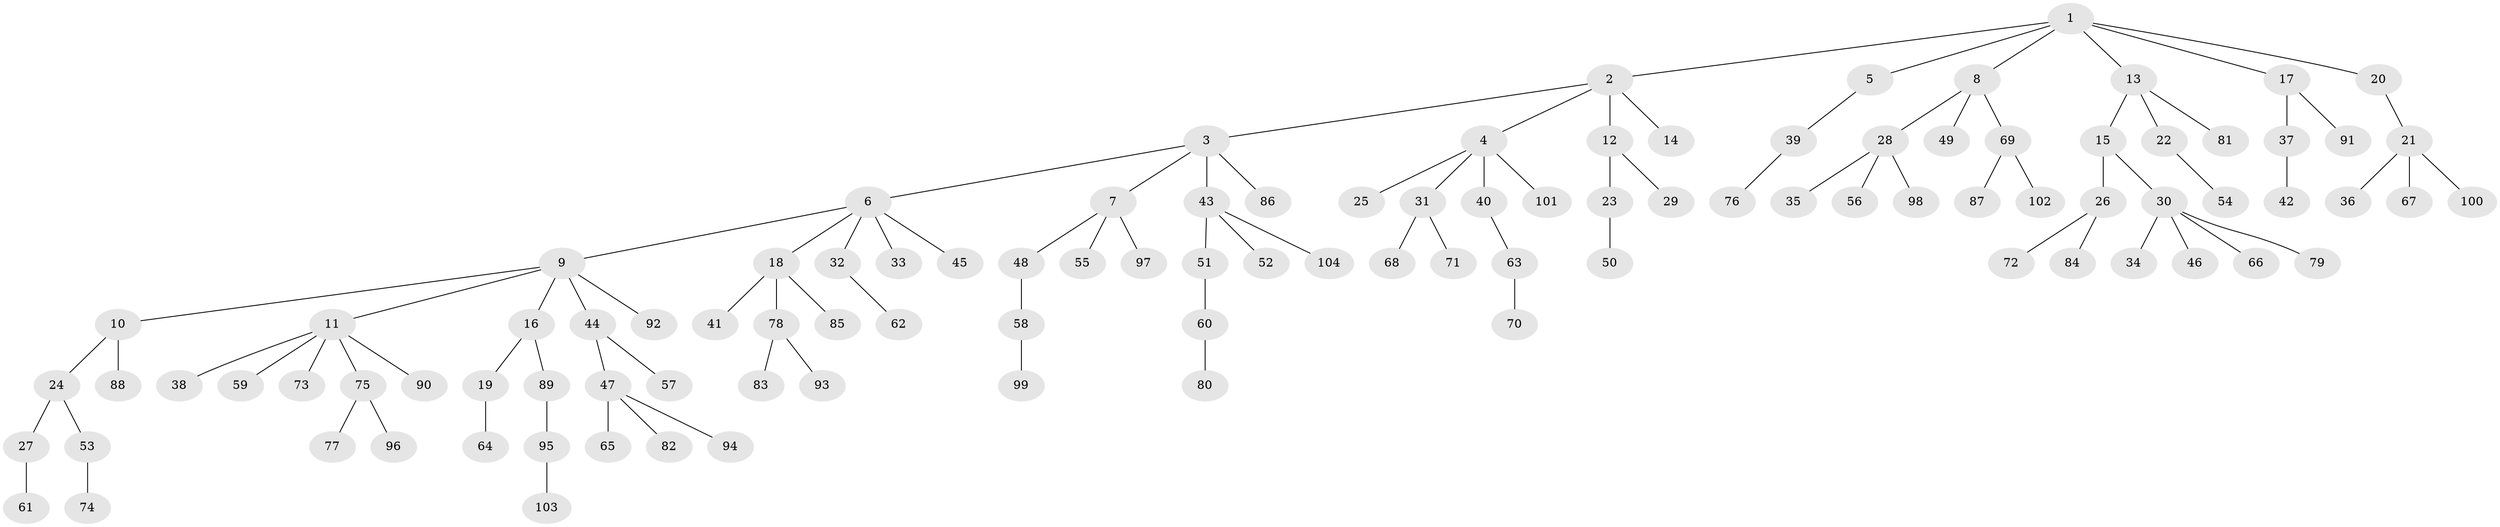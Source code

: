 // Generated by graph-tools (version 1.1) at 2025/36/03/09/25 02:36:31]
// undirected, 104 vertices, 103 edges
graph export_dot {
graph [start="1"]
  node [color=gray90,style=filled];
  1;
  2;
  3;
  4;
  5;
  6;
  7;
  8;
  9;
  10;
  11;
  12;
  13;
  14;
  15;
  16;
  17;
  18;
  19;
  20;
  21;
  22;
  23;
  24;
  25;
  26;
  27;
  28;
  29;
  30;
  31;
  32;
  33;
  34;
  35;
  36;
  37;
  38;
  39;
  40;
  41;
  42;
  43;
  44;
  45;
  46;
  47;
  48;
  49;
  50;
  51;
  52;
  53;
  54;
  55;
  56;
  57;
  58;
  59;
  60;
  61;
  62;
  63;
  64;
  65;
  66;
  67;
  68;
  69;
  70;
  71;
  72;
  73;
  74;
  75;
  76;
  77;
  78;
  79;
  80;
  81;
  82;
  83;
  84;
  85;
  86;
  87;
  88;
  89;
  90;
  91;
  92;
  93;
  94;
  95;
  96;
  97;
  98;
  99;
  100;
  101;
  102;
  103;
  104;
  1 -- 2;
  1 -- 5;
  1 -- 8;
  1 -- 13;
  1 -- 17;
  1 -- 20;
  2 -- 3;
  2 -- 4;
  2 -- 12;
  2 -- 14;
  3 -- 6;
  3 -- 7;
  3 -- 43;
  3 -- 86;
  4 -- 25;
  4 -- 31;
  4 -- 40;
  4 -- 101;
  5 -- 39;
  6 -- 9;
  6 -- 18;
  6 -- 32;
  6 -- 33;
  6 -- 45;
  7 -- 48;
  7 -- 55;
  7 -- 97;
  8 -- 28;
  8 -- 49;
  8 -- 69;
  9 -- 10;
  9 -- 11;
  9 -- 16;
  9 -- 44;
  9 -- 92;
  10 -- 24;
  10 -- 88;
  11 -- 38;
  11 -- 59;
  11 -- 73;
  11 -- 75;
  11 -- 90;
  12 -- 23;
  12 -- 29;
  13 -- 15;
  13 -- 22;
  13 -- 81;
  15 -- 26;
  15 -- 30;
  16 -- 19;
  16 -- 89;
  17 -- 37;
  17 -- 91;
  18 -- 41;
  18 -- 78;
  18 -- 85;
  19 -- 64;
  20 -- 21;
  21 -- 36;
  21 -- 67;
  21 -- 100;
  22 -- 54;
  23 -- 50;
  24 -- 27;
  24 -- 53;
  26 -- 72;
  26 -- 84;
  27 -- 61;
  28 -- 35;
  28 -- 56;
  28 -- 98;
  30 -- 34;
  30 -- 46;
  30 -- 66;
  30 -- 79;
  31 -- 68;
  31 -- 71;
  32 -- 62;
  37 -- 42;
  39 -- 76;
  40 -- 63;
  43 -- 51;
  43 -- 52;
  43 -- 104;
  44 -- 47;
  44 -- 57;
  47 -- 65;
  47 -- 82;
  47 -- 94;
  48 -- 58;
  51 -- 60;
  53 -- 74;
  58 -- 99;
  60 -- 80;
  63 -- 70;
  69 -- 87;
  69 -- 102;
  75 -- 77;
  75 -- 96;
  78 -- 83;
  78 -- 93;
  89 -- 95;
  95 -- 103;
}

